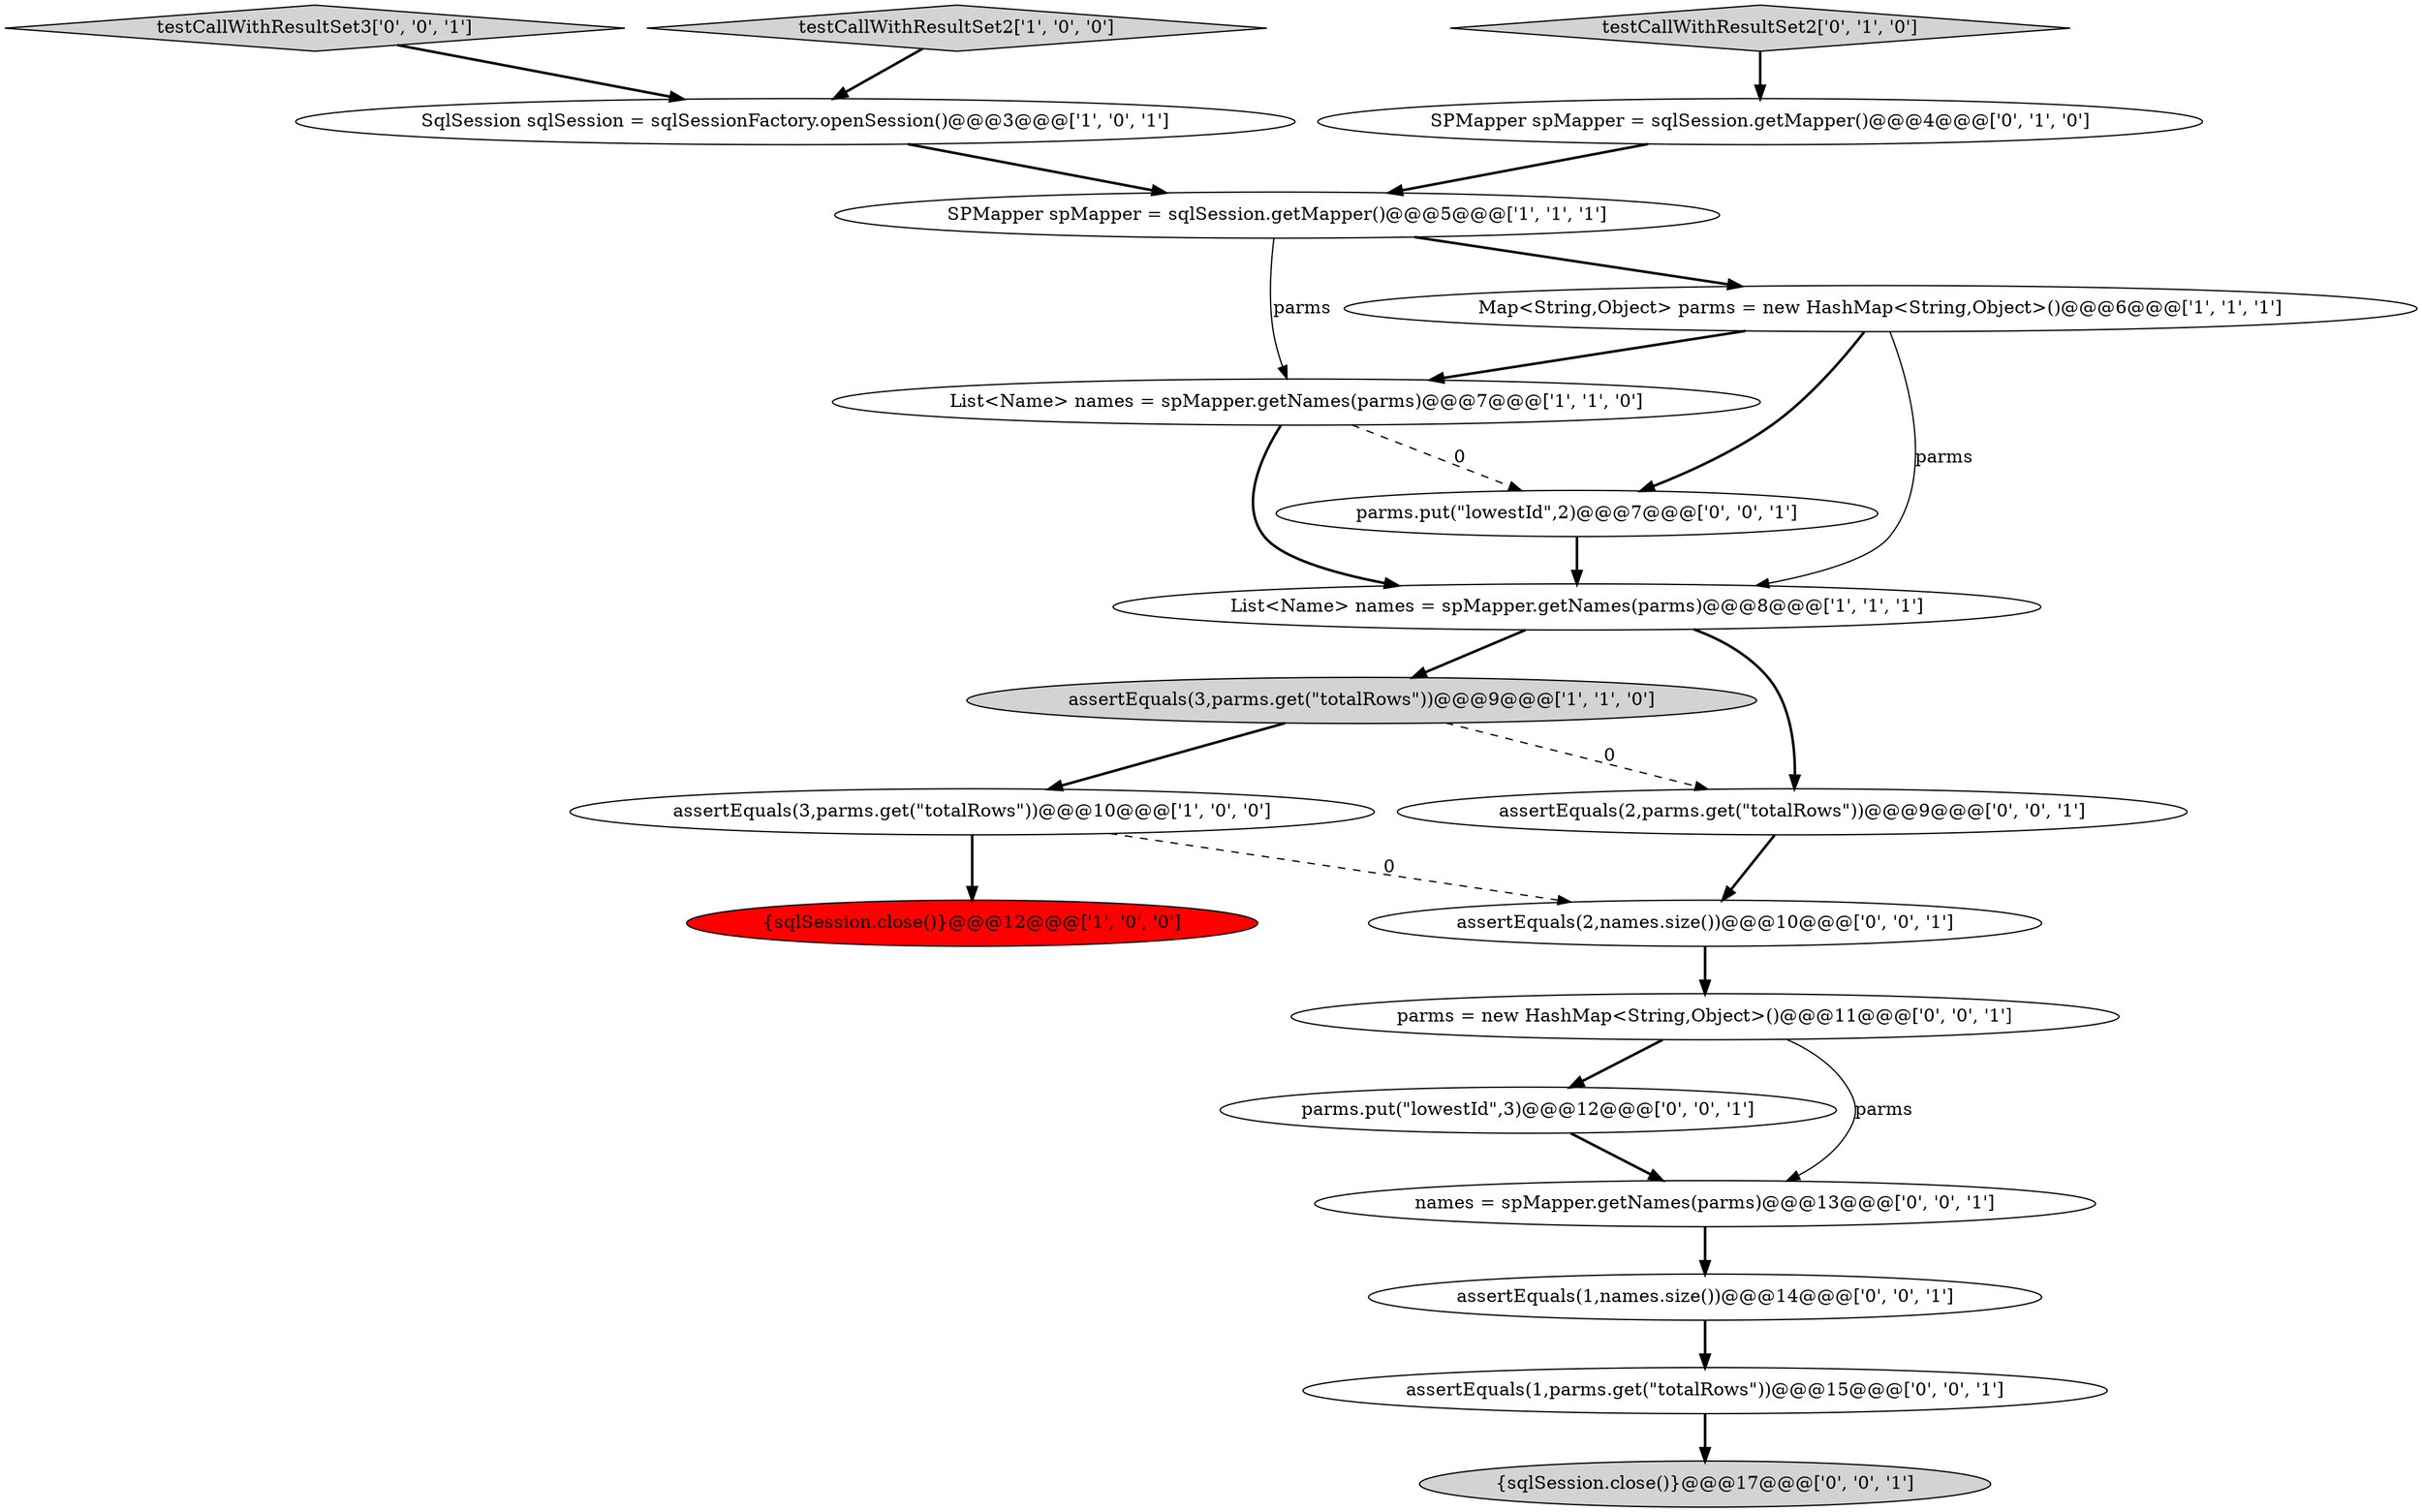 digraph {
0 [style = filled, label = "{sqlSession.close()}@@@12@@@['1', '0', '0']", fillcolor = red, shape = ellipse image = "AAA1AAABBB1BBB"];
5 [style = filled, label = "assertEquals(3,parms.get(\"totalRows\"))@@@10@@@['1', '0', '0']", fillcolor = white, shape = ellipse image = "AAA0AAABBB1BBB"];
9 [style = filled, label = "testCallWithResultSet2['0', '1', '0']", fillcolor = lightgray, shape = diamond image = "AAA0AAABBB2BBB"];
20 [style = filled, label = "assertEquals(2,parms.get(\"totalRows\"))@@@9@@@['0', '0', '1']", fillcolor = white, shape = ellipse image = "AAA0AAABBB3BBB"];
6 [style = filled, label = "SqlSession sqlSession = sqlSessionFactory.openSession()@@@3@@@['1', '0', '1']", fillcolor = white, shape = ellipse image = "AAA0AAABBB1BBB"];
13 [style = filled, label = "testCallWithResultSet3['0', '0', '1']", fillcolor = lightgray, shape = diamond image = "AAA0AAABBB3BBB"];
11 [style = filled, label = "parms.put(\"lowestId\",3)@@@12@@@['0', '0', '1']", fillcolor = white, shape = ellipse image = "AAA0AAABBB3BBB"];
12 [style = filled, label = "parms.put(\"lowestId\",2)@@@7@@@['0', '0', '1']", fillcolor = white, shape = ellipse image = "AAA0AAABBB3BBB"];
7 [style = filled, label = "SPMapper spMapper = sqlSession.getMapper()@@@5@@@['1', '1', '1']", fillcolor = white, shape = ellipse image = "AAA0AAABBB1BBB"];
4 [style = filled, label = "List<Name> names = spMapper.getNames(parms)@@@7@@@['1', '1', '0']", fillcolor = white, shape = ellipse image = "AAA0AAABBB1BBB"];
3 [style = filled, label = "Map<String,Object> parms = new HashMap<String,Object>()@@@6@@@['1', '1', '1']", fillcolor = white, shape = ellipse image = "AAA0AAABBB1BBB"];
1 [style = filled, label = "assertEquals(3,parms.get(\"totalRows\"))@@@9@@@['1', '1', '0']", fillcolor = lightgray, shape = ellipse image = "AAA0AAABBB1BBB"];
16 [style = filled, label = "assertEquals(2,names.size())@@@10@@@['0', '0', '1']", fillcolor = white, shape = ellipse image = "AAA0AAABBB3BBB"];
19 [style = filled, label = "assertEquals(1,parms.get(\"totalRows\"))@@@15@@@['0', '0', '1']", fillcolor = white, shape = ellipse image = "AAA0AAABBB3BBB"];
8 [style = filled, label = "List<Name> names = spMapper.getNames(parms)@@@8@@@['1', '1', '1']", fillcolor = white, shape = ellipse image = "AAA0AAABBB1BBB"];
10 [style = filled, label = "SPMapper spMapper = sqlSession.getMapper()@@@4@@@['0', '1', '0']", fillcolor = white, shape = ellipse image = "AAA0AAABBB2BBB"];
15 [style = filled, label = "names = spMapper.getNames(parms)@@@13@@@['0', '0', '1']", fillcolor = white, shape = ellipse image = "AAA0AAABBB3BBB"];
2 [style = filled, label = "testCallWithResultSet2['1', '0', '0']", fillcolor = lightgray, shape = diamond image = "AAA0AAABBB1BBB"];
18 [style = filled, label = "assertEquals(1,names.size())@@@14@@@['0', '0', '1']", fillcolor = white, shape = ellipse image = "AAA0AAABBB3BBB"];
17 [style = filled, label = "parms = new HashMap<String,Object>()@@@11@@@['0', '0', '1']", fillcolor = white, shape = ellipse image = "AAA0AAABBB3BBB"];
14 [style = filled, label = "{sqlSession.close()}@@@17@@@['0', '0', '1']", fillcolor = lightgray, shape = ellipse image = "AAA0AAABBB3BBB"];
1->5 [style = bold, label=""];
2->6 [style = bold, label=""];
18->19 [style = bold, label=""];
16->17 [style = bold, label=""];
9->10 [style = bold, label=""];
3->12 [style = bold, label=""];
3->8 [style = solid, label="parms"];
7->4 [style = solid, label="parms"];
3->4 [style = bold, label=""];
10->7 [style = bold, label=""];
15->18 [style = bold, label=""];
7->3 [style = bold, label=""];
11->15 [style = bold, label=""];
4->12 [style = dashed, label="0"];
1->20 [style = dashed, label="0"];
5->16 [style = dashed, label="0"];
8->1 [style = bold, label=""];
8->20 [style = bold, label=""];
20->16 [style = bold, label=""];
19->14 [style = bold, label=""];
5->0 [style = bold, label=""];
12->8 [style = bold, label=""];
17->15 [style = solid, label="parms"];
4->8 [style = bold, label=""];
13->6 [style = bold, label=""];
6->7 [style = bold, label=""];
17->11 [style = bold, label=""];
}
